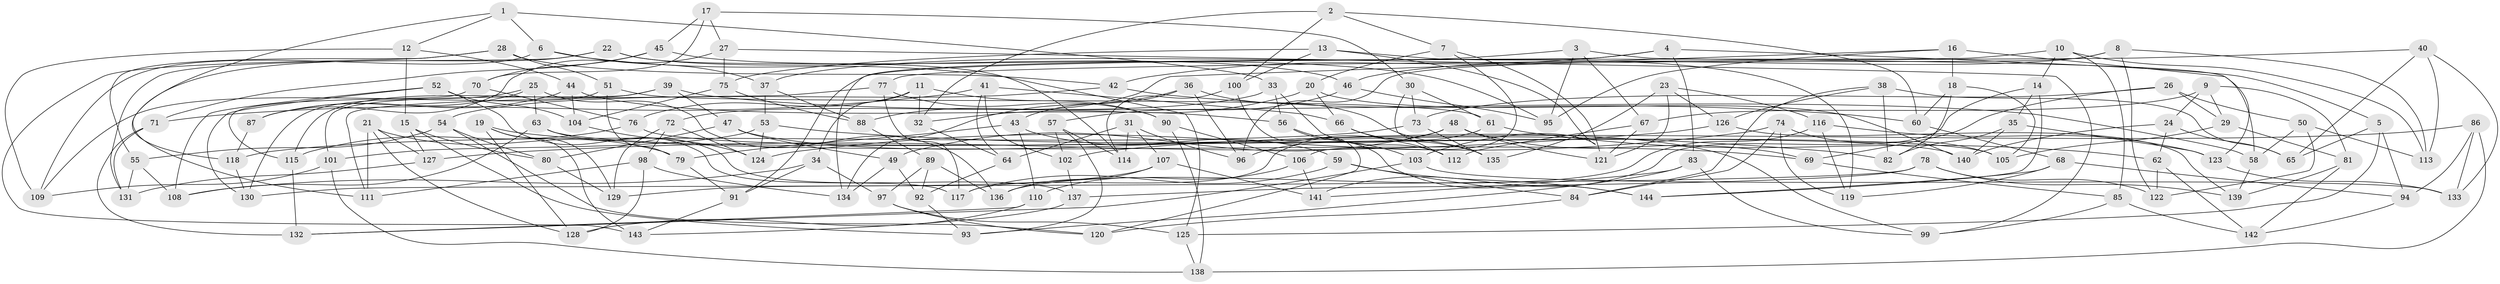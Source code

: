 // Generated by graph-tools (version 1.1) at 2025/38/03/09/25 02:38:09]
// undirected, 144 vertices, 288 edges
graph export_dot {
graph [start="1"]
  node [color=gray90,style=filled];
  1;
  2;
  3;
  4;
  5;
  6;
  7;
  8;
  9;
  10;
  11;
  12;
  13;
  14;
  15;
  16;
  17;
  18;
  19;
  20;
  21;
  22;
  23;
  24;
  25;
  26;
  27;
  28;
  29;
  30;
  31;
  32;
  33;
  34;
  35;
  36;
  37;
  38;
  39;
  40;
  41;
  42;
  43;
  44;
  45;
  46;
  47;
  48;
  49;
  50;
  51;
  52;
  53;
  54;
  55;
  56;
  57;
  58;
  59;
  60;
  61;
  62;
  63;
  64;
  65;
  66;
  67;
  68;
  69;
  70;
  71;
  72;
  73;
  74;
  75;
  76;
  77;
  78;
  79;
  80;
  81;
  82;
  83;
  84;
  85;
  86;
  87;
  88;
  89;
  90;
  91;
  92;
  93;
  94;
  95;
  96;
  97;
  98;
  99;
  100;
  101;
  102;
  103;
  104;
  105;
  106;
  107;
  108;
  109;
  110;
  111;
  112;
  113;
  114;
  115;
  116;
  117;
  118;
  119;
  120;
  121;
  122;
  123;
  124;
  125;
  126;
  127;
  128;
  129;
  130;
  131;
  132;
  133;
  134;
  135;
  136;
  137;
  138;
  139;
  140;
  141;
  142;
  143;
  144;
  1 -- 118;
  1 -- 6;
  1 -- 12;
  1 -- 33;
  2 -- 100;
  2 -- 60;
  2 -- 7;
  2 -- 32;
  3 -- 67;
  3 -- 37;
  3 -- 58;
  3 -- 95;
  4 -- 42;
  4 -- 5;
  4 -- 83;
  4 -- 134;
  5 -- 125;
  5 -- 65;
  5 -- 94;
  6 -- 125;
  6 -- 37;
  6 -- 109;
  7 -- 106;
  7 -- 121;
  7 -- 20;
  8 -- 122;
  8 -- 96;
  8 -- 113;
  8 -- 46;
  9 -- 67;
  9 -- 29;
  9 -- 81;
  9 -- 24;
  10 -- 113;
  10 -- 91;
  10 -- 85;
  10 -- 14;
  11 -- 90;
  11 -- 76;
  11 -- 34;
  11 -- 32;
  12 -- 44;
  12 -- 109;
  12 -- 15;
  13 -- 75;
  13 -- 119;
  13 -- 100;
  13 -- 103;
  14 -- 141;
  14 -- 35;
  14 -- 144;
  15 -- 93;
  15 -- 80;
  15 -- 127;
  16 -- 18;
  16 -- 123;
  16 -- 95;
  16 -- 88;
  17 -- 30;
  17 -- 45;
  17 -- 70;
  17 -- 27;
  18 -- 105;
  18 -- 82;
  18 -- 60;
  19 -- 69;
  19 -- 129;
  19 -- 128;
  19 -- 143;
  20 -- 140;
  20 -- 66;
  20 -- 32;
  21 -- 111;
  21 -- 79;
  21 -- 128;
  21 -- 127;
  22 -- 114;
  22 -- 111;
  22 -- 46;
  22 -- 131;
  23 -- 135;
  23 -- 116;
  23 -- 121;
  23 -- 126;
  24 -- 140;
  24 -- 62;
  24 -- 65;
  25 -- 109;
  25 -- 87;
  25 -- 136;
  25 -- 63;
  26 -- 69;
  26 -- 50;
  26 -- 29;
  26 -- 73;
  27 -- 99;
  27 -- 87;
  27 -- 75;
  28 -- 143;
  28 -- 55;
  28 -- 51;
  28 -- 42;
  29 -- 81;
  29 -- 105;
  30 -- 112;
  30 -- 61;
  30 -- 73;
  31 -- 107;
  31 -- 64;
  31 -- 114;
  31 -- 96;
  32 -- 64;
  33 -- 72;
  33 -- 56;
  33 -- 112;
  34 -- 108;
  34 -- 97;
  34 -- 91;
  35 -- 140;
  35 -- 82;
  35 -- 123;
  36 -- 43;
  36 -- 134;
  36 -- 135;
  36 -- 96;
  37 -- 53;
  37 -- 88;
  38 -- 82;
  38 -- 65;
  38 -- 126;
  38 -- 84;
  39 -- 101;
  39 -- 115;
  39 -- 47;
  39 -- 58;
  40 -- 113;
  40 -- 77;
  40 -- 133;
  40 -- 65;
  41 -- 71;
  41 -- 102;
  41 -- 64;
  41 -- 66;
  42 -- 54;
  42 -- 60;
  43 -- 79;
  43 -- 110;
  43 -- 59;
  44 -- 87;
  44 -- 56;
  44 -- 104;
  45 -- 95;
  45 -- 71;
  45 -- 70;
  46 -- 57;
  46 -- 95;
  47 -- 99;
  47 -- 49;
  47 -- 80;
  48 -- 49;
  48 -- 69;
  48 -- 121;
  48 -- 96;
  49 -- 92;
  49 -- 134;
  50 -- 113;
  50 -- 122;
  50 -- 58;
  51 -- 79;
  51 -- 130;
  51 -- 61;
  52 -- 104;
  52 -- 117;
  52 -- 108;
  52 -- 130;
  53 -- 124;
  53 -- 82;
  53 -- 101;
  54 -- 120;
  54 -- 55;
  54 -- 80;
  55 -- 108;
  55 -- 131;
  56 -- 144;
  56 -- 103;
  57 -- 93;
  57 -- 102;
  57 -- 114;
  58 -- 139;
  59 -- 84;
  59 -- 117;
  59 -- 144;
  60 -- 68;
  61 -- 62;
  61 -- 117;
  62 -- 122;
  62 -- 142;
  63 -- 140;
  63 -- 108;
  63 -- 137;
  64 -- 92;
  66 -- 112;
  66 -- 135;
  67 -- 112;
  67 -- 121;
  68 -- 94;
  68 -- 119;
  68 -- 144;
  69 -- 85;
  70 -- 115;
  70 -- 76;
  71 -- 132;
  71 -- 131;
  72 -- 98;
  72 -- 129;
  72 -- 124;
  73 -- 118;
  73 -- 135;
  74 -- 124;
  74 -- 105;
  74 -- 84;
  74 -- 119;
  75 -- 88;
  75 -- 104;
  76 -- 105;
  76 -- 115;
  77 -- 90;
  77 -- 117;
  77 -- 111;
  78 -- 122;
  78 -- 137;
  78 -- 139;
  78 -- 130;
  79 -- 91;
  80 -- 129;
  81 -- 142;
  81 -- 139;
  83 -- 93;
  83 -- 141;
  83 -- 99;
  84 -- 120;
  85 -- 142;
  85 -- 99;
  86 -- 94;
  86 -- 102;
  86 -- 138;
  86 -- 133;
  87 -- 118;
  88 -- 89;
  89 -- 92;
  89 -- 136;
  89 -- 97;
  90 -- 138;
  90 -- 106;
  91 -- 143;
  92 -- 93;
  94 -- 142;
  97 -- 125;
  97 -- 120;
  98 -- 111;
  98 -- 134;
  98 -- 128;
  100 -- 114;
  100 -- 120;
  101 -- 138;
  101 -- 109;
  102 -- 137;
  103 -- 133;
  103 -- 132;
  104 -- 124;
  106 -- 110;
  106 -- 141;
  107 -- 136;
  107 -- 141;
  107 -- 129;
  110 -- 132;
  110 -- 128;
  115 -- 132;
  116 -- 123;
  116 -- 136;
  116 -- 119;
  118 -- 130;
  123 -- 133;
  125 -- 138;
  126 -- 139;
  126 -- 127;
  127 -- 131;
  137 -- 143;
}
